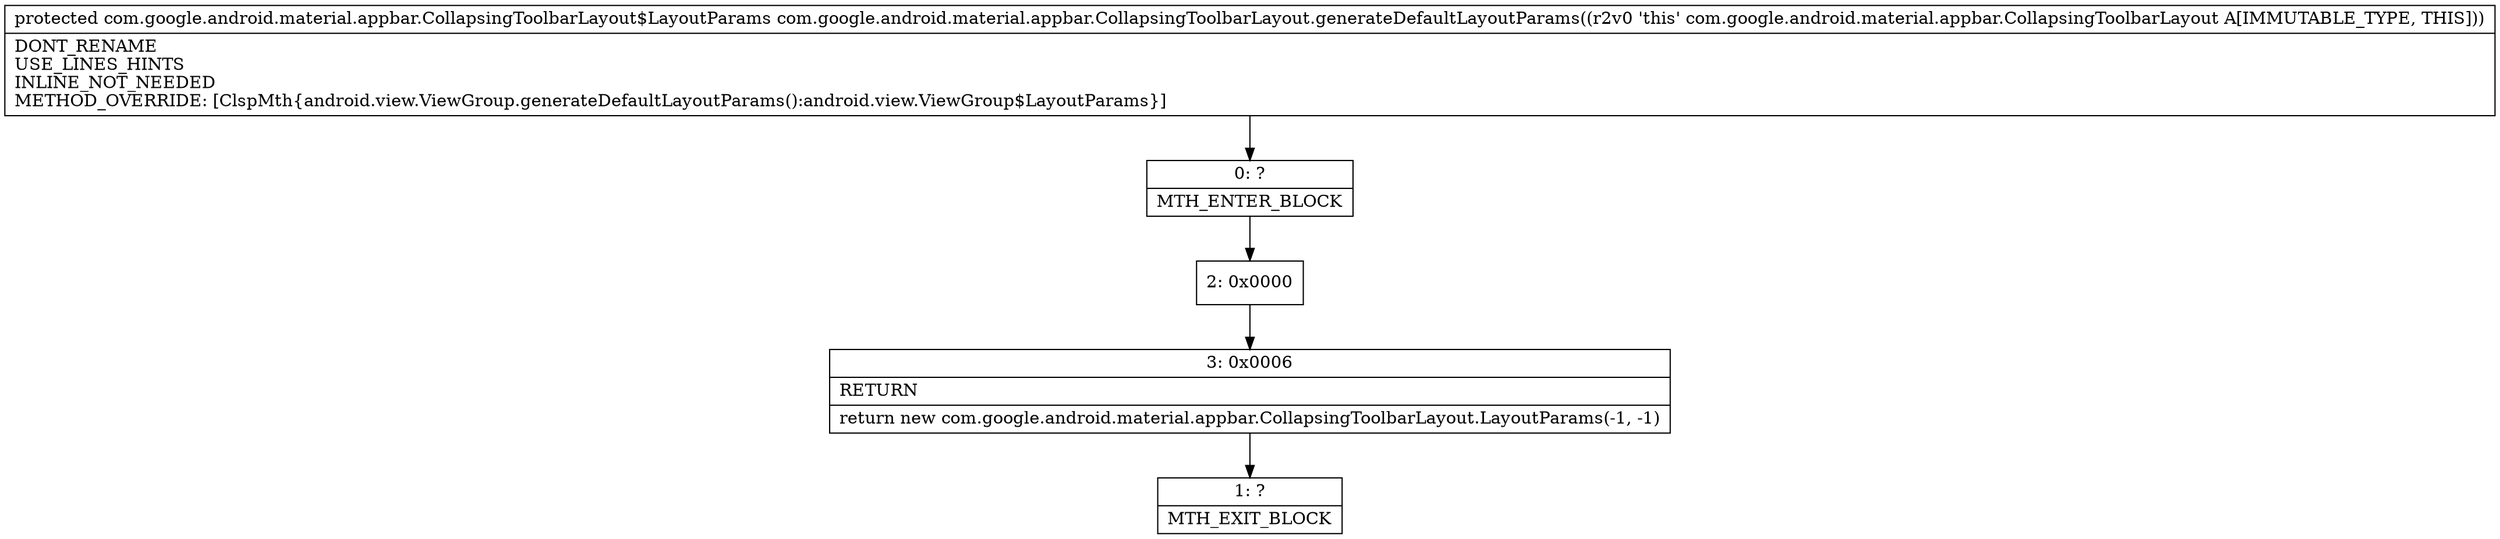digraph "CFG forcom.google.android.material.appbar.CollapsingToolbarLayout.generateDefaultLayoutParams()Lcom\/google\/android\/material\/appbar\/CollapsingToolbarLayout$LayoutParams;" {
Node_0 [shape=record,label="{0\:\ ?|MTH_ENTER_BLOCK\l}"];
Node_2 [shape=record,label="{2\:\ 0x0000}"];
Node_3 [shape=record,label="{3\:\ 0x0006|RETURN\l|return new com.google.android.material.appbar.CollapsingToolbarLayout.LayoutParams(\-1, \-1)\l}"];
Node_1 [shape=record,label="{1\:\ ?|MTH_EXIT_BLOCK\l}"];
MethodNode[shape=record,label="{protected com.google.android.material.appbar.CollapsingToolbarLayout$LayoutParams com.google.android.material.appbar.CollapsingToolbarLayout.generateDefaultLayoutParams((r2v0 'this' com.google.android.material.appbar.CollapsingToolbarLayout A[IMMUTABLE_TYPE, THIS]))  | DONT_RENAME\lUSE_LINES_HINTS\lINLINE_NOT_NEEDED\lMETHOD_OVERRIDE: [ClspMth\{android.view.ViewGroup.generateDefaultLayoutParams():android.view.ViewGroup$LayoutParams\}]\l}"];
MethodNode -> Node_0;Node_0 -> Node_2;
Node_2 -> Node_3;
Node_3 -> Node_1;
}

